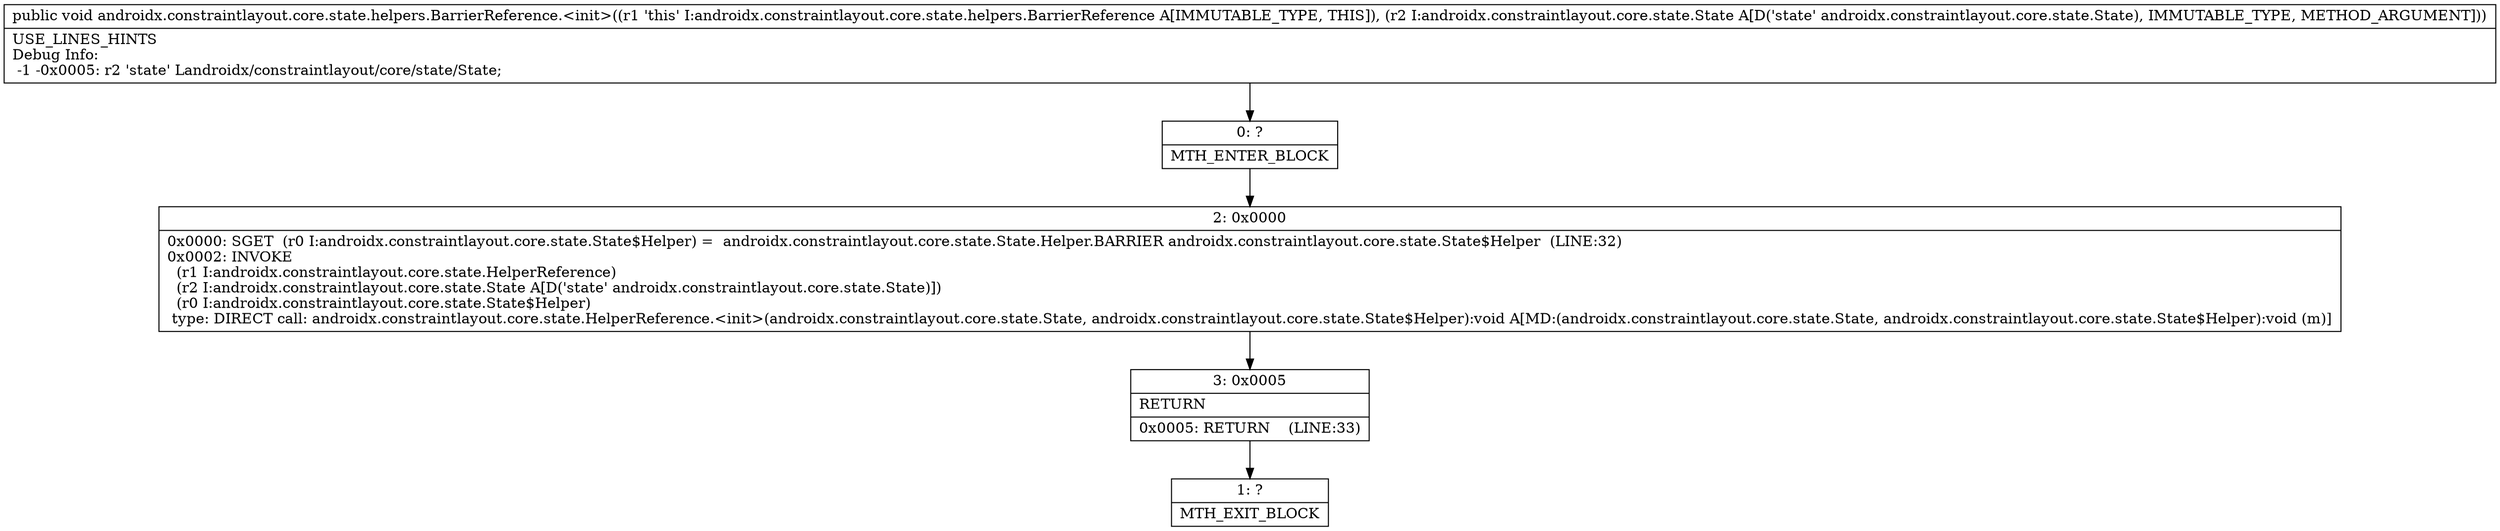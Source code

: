 digraph "CFG forandroidx.constraintlayout.core.state.helpers.BarrierReference.\<init\>(Landroidx\/constraintlayout\/core\/state\/State;)V" {
Node_0 [shape=record,label="{0\:\ ?|MTH_ENTER_BLOCK\l}"];
Node_2 [shape=record,label="{2\:\ 0x0000|0x0000: SGET  (r0 I:androidx.constraintlayout.core.state.State$Helper) =  androidx.constraintlayout.core.state.State.Helper.BARRIER androidx.constraintlayout.core.state.State$Helper  (LINE:32)\l0x0002: INVOKE  \l  (r1 I:androidx.constraintlayout.core.state.HelperReference)\l  (r2 I:androidx.constraintlayout.core.state.State A[D('state' androidx.constraintlayout.core.state.State)])\l  (r0 I:androidx.constraintlayout.core.state.State$Helper)\l type: DIRECT call: androidx.constraintlayout.core.state.HelperReference.\<init\>(androidx.constraintlayout.core.state.State, androidx.constraintlayout.core.state.State$Helper):void A[MD:(androidx.constraintlayout.core.state.State, androidx.constraintlayout.core.state.State$Helper):void (m)]\l}"];
Node_3 [shape=record,label="{3\:\ 0x0005|RETURN\l|0x0005: RETURN    (LINE:33)\l}"];
Node_1 [shape=record,label="{1\:\ ?|MTH_EXIT_BLOCK\l}"];
MethodNode[shape=record,label="{public void androidx.constraintlayout.core.state.helpers.BarrierReference.\<init\>((r1 'this' I:androidx.constraintlayout.core.state.helpers.BarrierReference A[IMMUTABLE_TYPE, THIS]), (r2 I:androidx.constraintlayout.core.state.State A[D('state' androidx.constraintlayout.core.state.State), IMMUTABLE_TYPE, METHOD_ARGUMENT]))  | USE_LINES_HINTS\lDebug Info:\l  \-1 \-0x0005: r2 'state' Landroidx\/constraintlayout\/core\/state\/State;\l}"];
MethodNode -> Node_0;Node_0 -> Node_2;
Node_2 -> Node_3;
Node_3 -> Node_1;
}

